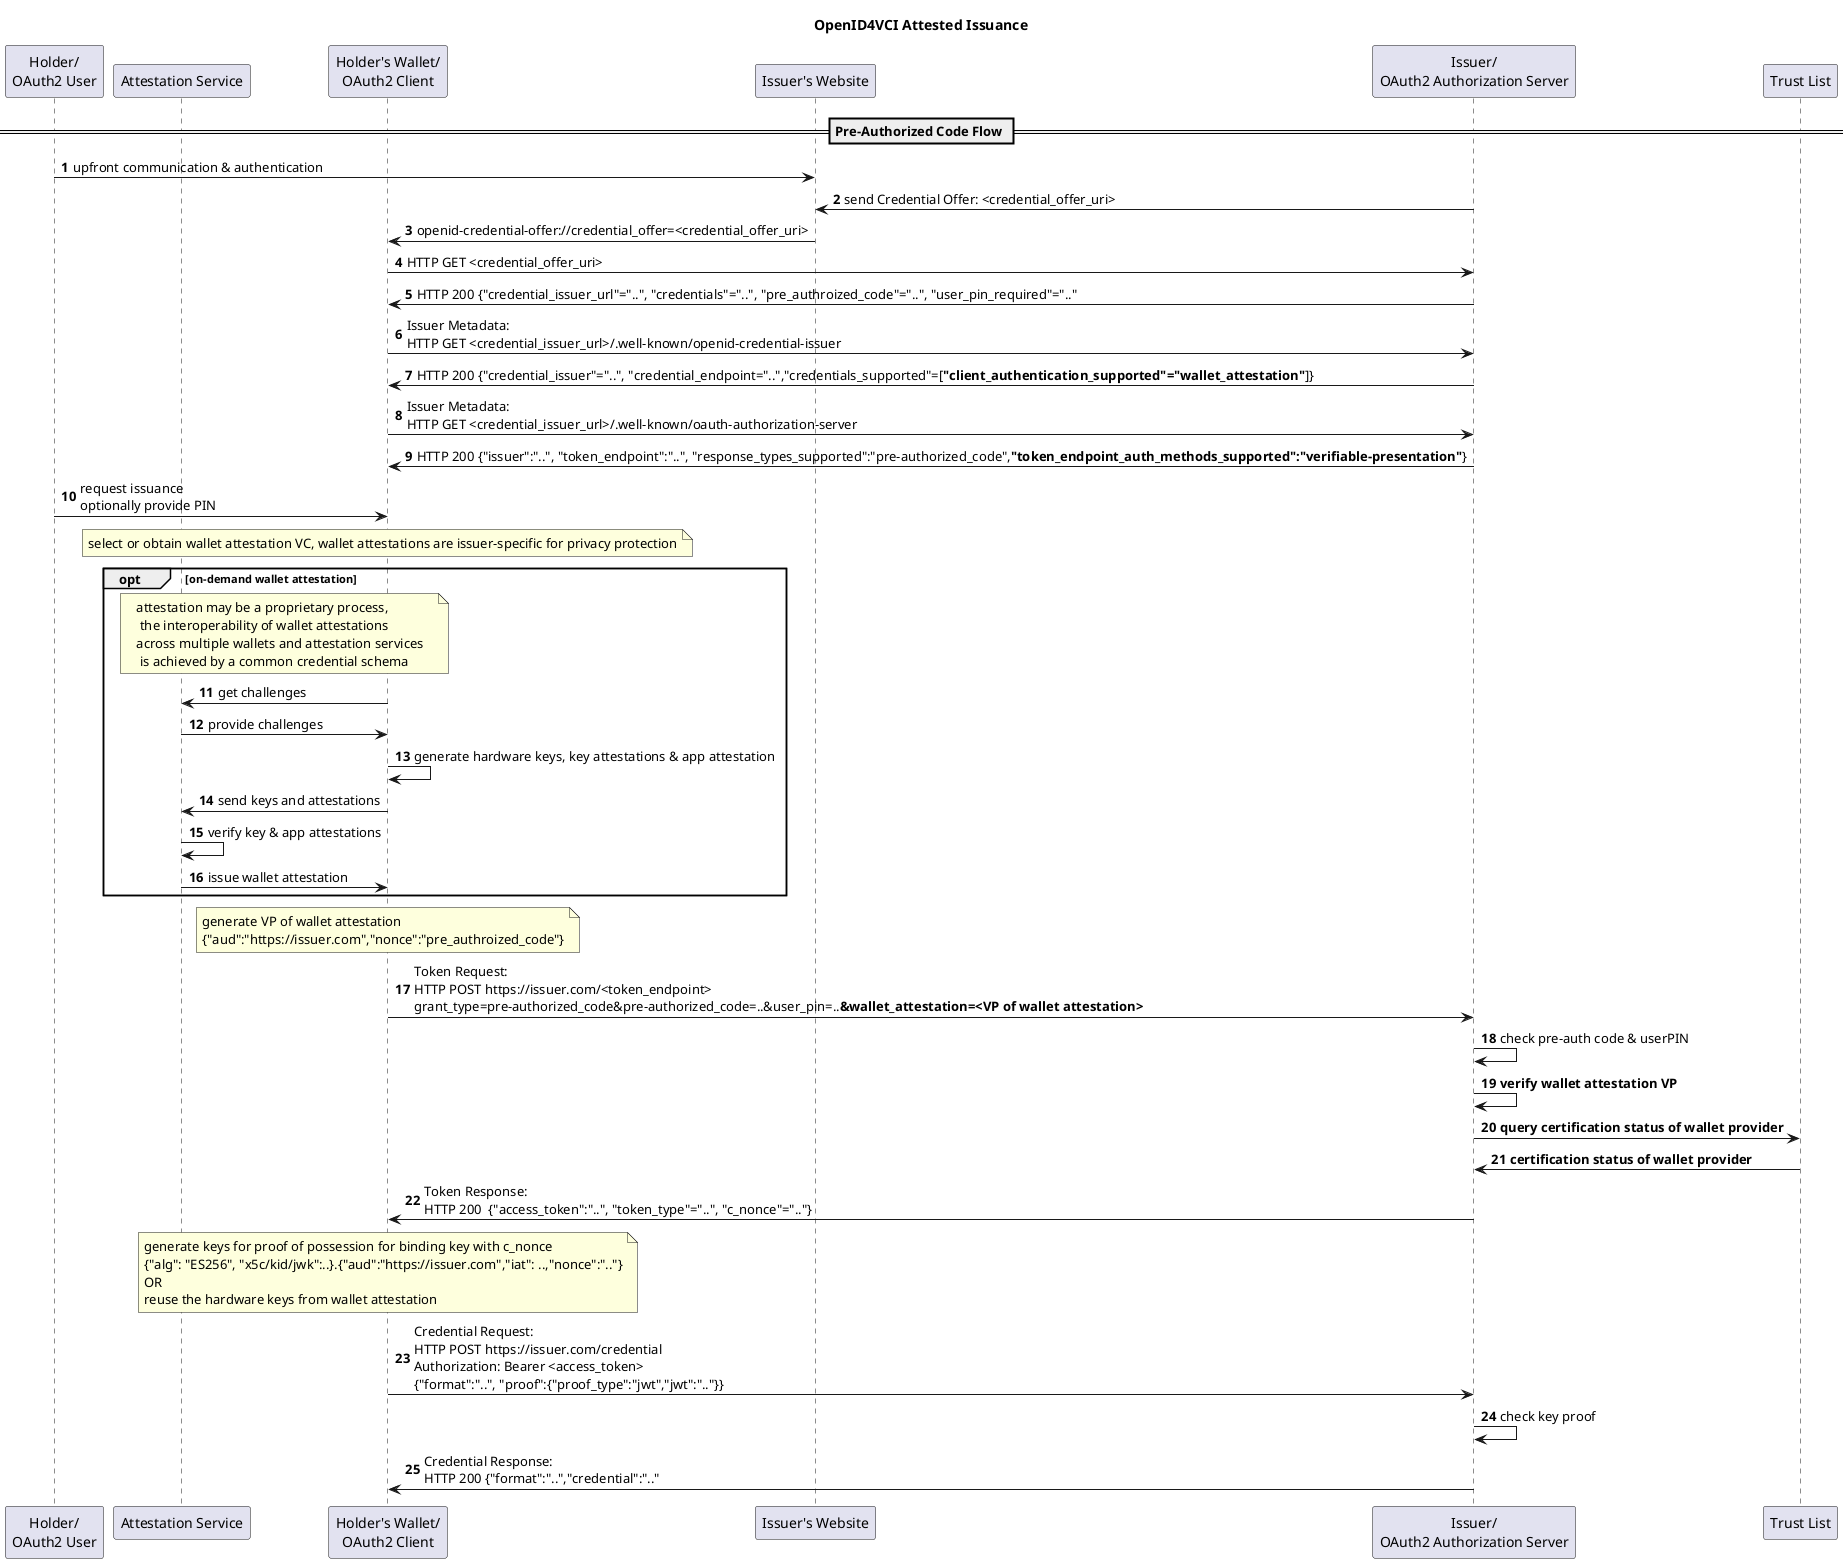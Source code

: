 @startuml
'https://plantuml.com/sequence-diagram

title OpenID4VCI Attested Issuance

autonumber

participant u as "Holder/\nOAuth2 User"
participant a as "Attestation Service"
participant w as "Holder's Wallet/\nOAuth2 Client"
participant b as "Issuer's Website"
participant i as "Issuer/\nOAuth2 Authorization Server"
participant t as "Trust List"

== Pre-Authorized Code Flow ==
u -> b : upfront communication & authentication

i -> b : send Credential Offer: <credential_offer_uri>
b -> w : openid-credential-offer://credential_offer=<credential_offer_uri>

w -> i : HTTP GET <credential_offer_uri>
i -> w : HTTP 200 {"credential_issuer_url"="..", "credentials"="..", "pre_authroized_code"="..", "user_pin_required"=".."

w -> i : Issuer Metadata:\nHTTP GET <credential_issuer_url>/.well-known/openid-credential-issuer
i -> w : HTTP 200 {"credential_issuer"="..", "credential_endpoint="..","credentials_supported"=[**"client_authentication_supported"="wallet_attestation"**]}

w -> i : Issuer Metadata:\nHTTP GET <credential_issuer_url>/.well-known/oauth-authorization-server
i -> w : HTTP 200 {"issuer":"..", "token_endpoint":"..", "response_types_supported":"pre-authorized_code",**"token_endpoint_auth_methods_supported":"verifiable-presentation"**}

u -> w : request issuance\noptionally provide PIN

note over w: select or obtain wallet attestation VC, wallet attestations are issuer-specific for privacy protection
opt on-demand wallet attestation
note over w,a: attestation may be a proprietary process,\n the interoperability of wallet attestations\nacross multiple wallets and attestation services\n is achieved by a common credential schema
w -> a : get challenges
a -> w : provide challenges
w -> w : generate hardware keys, key attestations & app attestation
w -> a : send keys and attestations
a -> a : verify key & app attestations
a -> w : issue wallet attestation
end

note over w : generate VP of wallet attestation\n{"aud":"https://issuer.com","nonce":"pre_authroized_code"}

w -> i : Token Request:\nHTTP POST https://issuer.com/<token_endpoint>\ngrant_type=pre-authorized_code&pre-authorized_code=..&user_pin=..**&wallet_attestation=<VP of wallet attestation>**
i -> i : check pre-auth code & userPIN
i -> i : **verify wallet attestation VP**
i -> t : **query certification status of wallet provider**
t -> i : **certification status of wallet provider**
i -> w : Token Response:\nHTTP 200  {"access_token":"..", "token_type"="..", "c_nonce"=".."}

note over w : generate keys for proof of possession for binding key with c_nonce\n{"alg": "ES256", "x5c/kid/jwk":..}.{"aud":"https://issuer.com","iat": ..,"nonce":".."}\nOR\nreuse the hardware keys from wallet attestation
w -> i : Credential Request:\nHTTP POST https://issuer.com/credential\nAuthorization: Bearer <access_token>\n{"format":"..", "proof":{"proof_type":"jwt","jwt":".."}}
i -> i : check key proof
i -> w : Credential Response:\nHTTP 200 {"format":"..","credential":".."

@enduml
